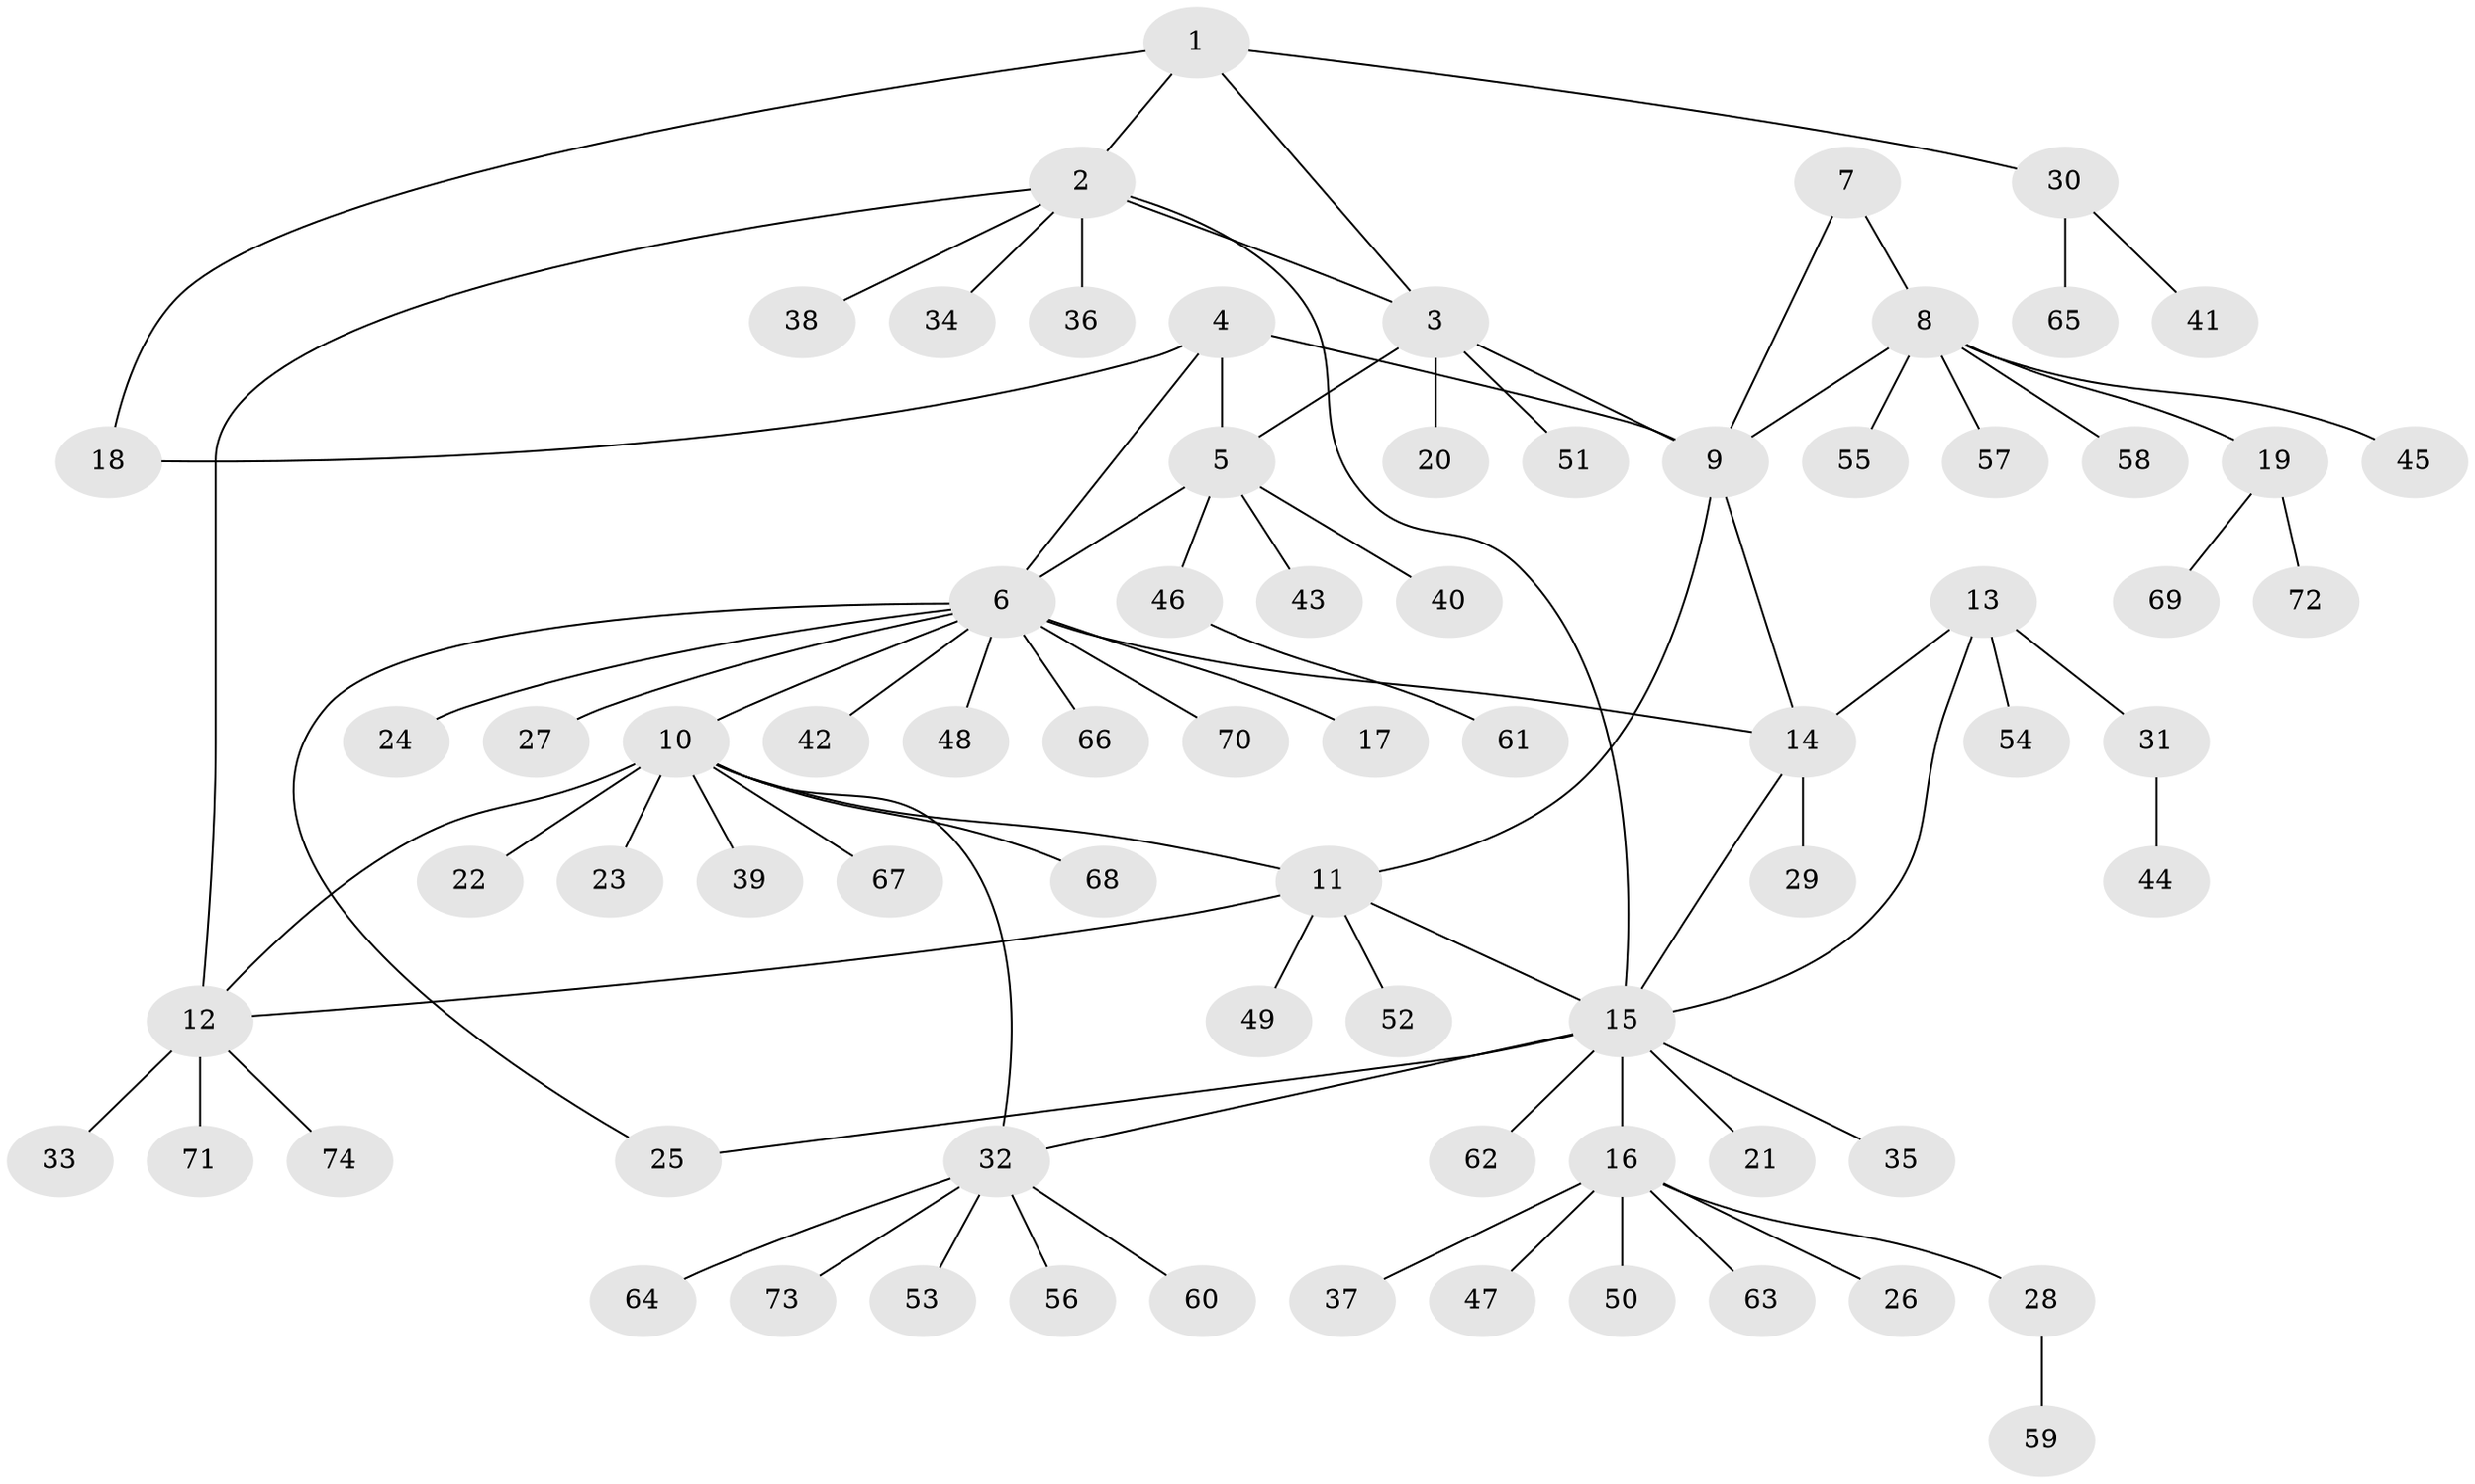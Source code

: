 // Generated by graph-tools (version 1.1) at 2025/50/03/09/25 03:50:35]
// undirected, 74 vertices, 87 edges
graph export_dot {
graph [start="1"]
  node [color=gray90,style=filled];
  1;
  2;
  3;
  4;
  5;
  6;
  7;
  8;
  9;
  10;
  11;
  12;
  13;
  14;
  15;
  16;
  17;
  18;
  19;
  20;
  21;
  22;
  23;
  24;
  25;
  26;
  27;
  28;
  29;
  30;
  31;
  32;
  33;
  34;
  35;
  36;
  37;
  38;
  39;
  40;
  41;
  42;
  43;
  44;
  45;
  46;
  47;
  48;
  49;
  50;
  51;
  52;
  53;
  54;
  55;
  56;
  57;
  58;
  59;
  60;
  61;
  62;
  63;
  64;
  65;
  66;
  67;
  68;
  69;
  70;
  71;
  72;
  73;
  74;
  1 -- 2;
  1 -- 3;
  1 -- 18;
  1 -- 30;
  2 -- 3;
  2 -- 12;
  2 -- 15;
  2 -- 34;
  2 -- 36;
  2 -- 38;
  3 -- 5;
  3 -- 9;
  3 -- 20;
  3 -- 51;
  4 -- 5;
  4 -- 6;
  4 -- 9;
  4 -- 18;
  5 -- 6;
  5 -- 40;
  5 -- 43;
  5 -- 46;
  6 -- 10;
  6 -- 14;
  6 -- 17;
  6 -- 24;
  6 -- 25;
  6 -- 27;
  6 -- 42;
  6 -- 48;
  6 -- 66;
  6 -- 70;
  7 -- 8;
  7 -- 9;
  8 -- 9;
  8 -- 19;
  8 -- 45;
  8 -- 55;
  8 -- 57;
  8 -- 58;
  9 -- 11;
  9 -- 14;
  10 -- 11;
  10 -- 12;
  10 -- 22;
  10 -- 23;
  10 -- 32;
  10 -- 39;
  10 -- 67;
  10 -- 68;
  11 -- 12;
  11 -- 15;
  11 -- 49;
  11 -- 52;
  12 -- 33;
  12 -- 71;
  12 -- 74;
  13 -- 14;
  13 -- 15;
  13 -- 31;
  13 -- 54;
  14 -- 15;
  14 -- 29;
  15 -- 16;
  15 -- 21;
  15 -- 25;
  15 -- 32;
  15 -- 35;
  15 -- 62;
  16 -- 26;
  16 -- 28;
  16 -- 37;
  16 -- 47;
  16 -- 50;
  16 -- 63;
  19 -- 69;
  19 -- 72;
  28 -- 59;
  30 -- 41;
  30 -- 65;
  31 -- 44;
  32 -- 53;
  32 -- 56;
  32 -- 60;
  32 -- 64;
  32 -- 73;
  46 -- 61;
}

